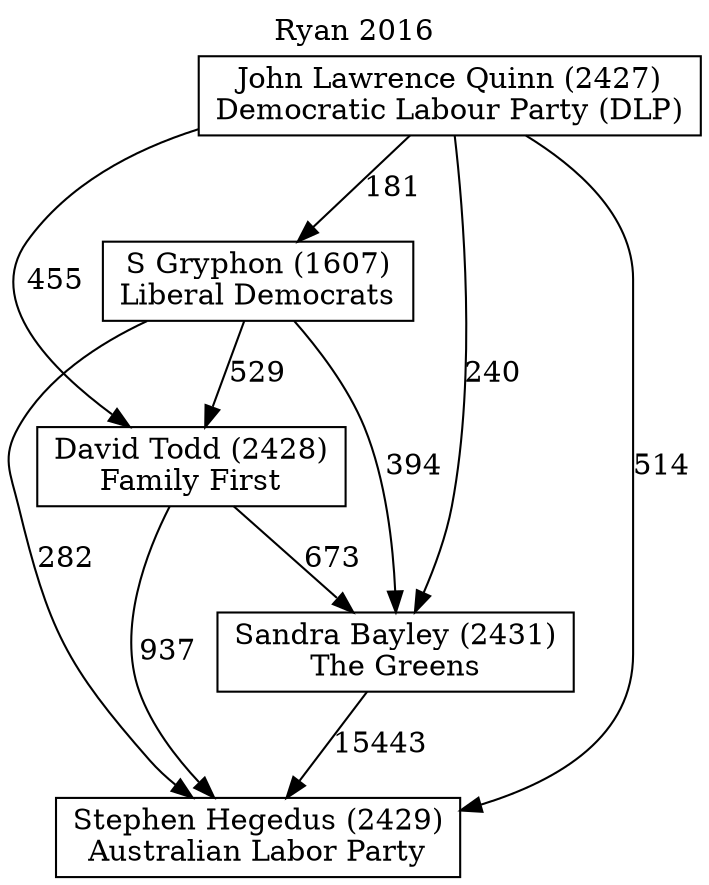 // House preference flow
digraph "Stephen Hegedus (2429)_Ryan_2016" {
	graph [label="Ryan 2016" labelloc=t mclimit=10]
	node [shape=box]
	"Stephen Hegedus (2429)" [label="Stephen Hegedus (2429)
Australian Labor Party"]
	"Sandra Bayley (2431)" [label="Sandra Bayley (2431)
The Greens"]
	"David Todd (2428)" [label="David Todd (2428)
Family First"]
	"S Gryphon (1607)" [label="S Gryphon (1607)
Liberal Democrats"]
	"John Lawrence Quinn (2427)" [label="John Lawrence Quinn (2427)
Democratic Labour Party (DLP)"]
	"Sandra Bayley (2431)" -> "Stephen Hegedus (2429)" [label=15443]
	"David Todd (2428)" -> "Sandra Bayley (2431)" [label=673]
	"S Gryphon (1607)" -> "David Todd (2428)" [label=529]
	"John Lawrence Quinn (2427)" -> "S Gryphon (1607)" [label=181]
	"David Todd (2428)" -> "Stephen Hegedus (2429)" [label=937]
	"S Gryphon (1607)" -> "Stephen Hegedus (2429)" [label=282]
	"John Lawrence Quinn (2427)" -> "Stephen Hegedus (2429)" [label=514]
	"John Lawrence Quinn (2427)" -> "David Todd (2428)" [label=455]
	"S Gryphon (1607)" -> "Sandra Bayley (2431)" [label=394]
	"John Lawrence Quinn (2427)" -> "Sandra Bayley (2431)" [label=240]
}
